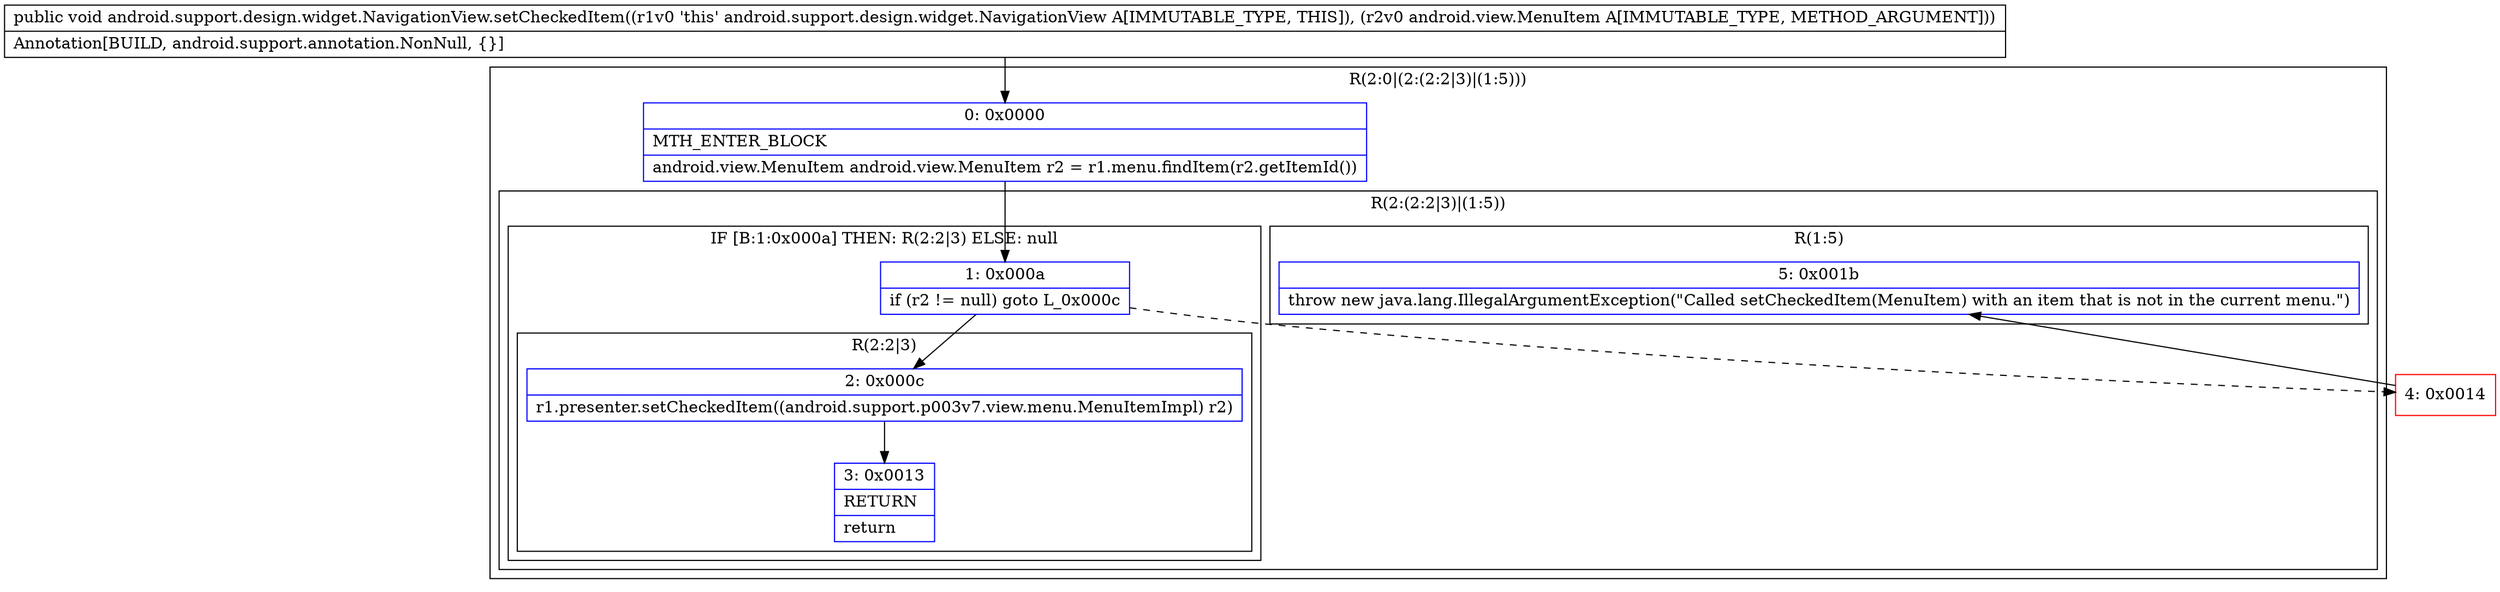 digraph "CFG forandroid.support.design.widget.NavigationView.setCheckedItem(Landroid\/view\/MenuItem;)V" {
subgraph cluster_Region_1351809842 {
label = "R(2:0|(2:(2:2|3)|(1:5)))";
node [shape=record,color=blue];
Node_0 [shape=record,label="{0\:\ 0x0000|MTH_ENTER_BLOCK\l|android.view.MenuItem android.view.MenuItem r2 = r1.menu.findItem(r2.getItemId())\l}"];
subgraph cluster_Region_93732042 {
label = "R(2:(2:2|3)|(1:5))";
node [shape=record,color=blue];
subgraph cluster_IfRegion_115230158 {
label = "IF [B:1:0x000a] THEN: R(2:2|3) ELSE: null";
node [shape=record,color=blue];
Node_1 [shape=record,label="{1\:\ 0x000a|if (r2 != null) goto L_0x000c\l}"];
subgraph cluster_Region_2001845685 {
label = "R(2:2|3)";
node [shape=record,color=blue];
Node_2 [shape=record,label="{2\:\ 0x000c|r1.presenter.setCheckedItem((android.support.p003v7.view.menu.MenuItemImpl) r2)\l}"];
Node_3 [shape=record,label="{3\:\ 0x0013|RETURN\l|return\l}"];
}
}
subgraph cluster_Region_261447431 {
label = "R(1:5)";
node [shape=record,color=blue];
Node_5 [shape=record,label="{5\:\ 0x001b|throw new java.lang.IllegalArgumentException(\"Called setCheckedItem(MenuItem) with an item that is not in the current menu.\")\l}"];
}
}
}
Node_4 [shape=record,color=red,label="{4\:\ 0x0014}"];
MethodNode[shape=record,label="{public void android.support.design.widget.NavigationView.setCheckedItem((r1v0 'this' android.support.design.widget.NavigationView A[IMMUTABLE_TYPE, THIS]), (r2v0 android.view.MenuItem A[IMMUTABLE_TYPE, METHOD_ARGUMENT]))  | Annotation[BUILD, android.support.annotation.NonNull, \{\}]\l}"];
MethodNode -> Node_0;
Node_0 -> Node_1;
Node_1 -> Node_2;
Node_1 -> Node_4[style=dashed];
Node_2 -> Node_3;
Node_4 -> Node_5;
}

